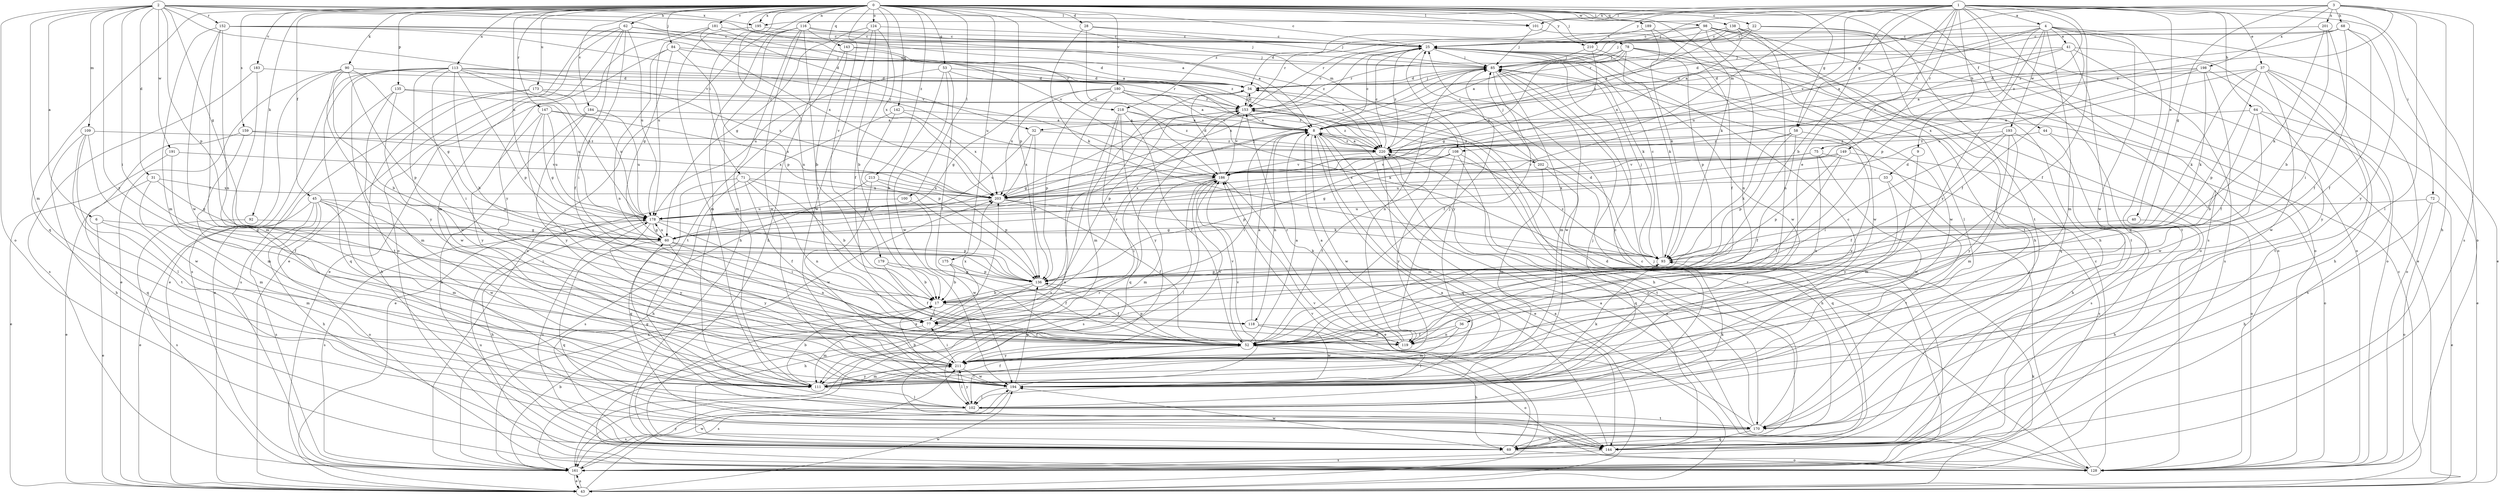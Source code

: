 strict digraph  {
0;
1;
2;
3;
4;
6;
8;
9;
17;
22;
25;
28;
31;
32;
33;
34;
36;
37;
40;
41;
43;
44;
45;
52;
53;
58;
60;
62;
64;
68;
69;
71;
72;
75;
77;
78;
84;
85;
90;
92;
93;
98;
100;
101;
102;
108;
109;
111;
113;
116;
118;
119;
124;
128;
135;
136;
138;
142;
143;
144;
147;
149;
152;
153;
159;
161;
170;
173;
175;
178;
179;
180;
181;
183;
184;
186;
189;
191;
193;
194;
195;
198;
201;
202;
203;
210;
211;
213;
218;
220;
0 -> 22  [label=c];
0 -> 25  [label=c];
0 -> 28  [label=d];
0 -> 44  [label=f];
0 -> 45  [label=f];
0 -> 52  [label=f];
0 -> 53  [label=g];
0 -> 58  [label=g];
0 -> 62  [label=h];
0 -> 71  [label=i];
0 -> 78  [label=j];
0 -> 84  [label=j];
0 -> 90  [label=k];
0 -> 92  [label=k];
0 -> 93  [label=k];
0 -> 98  [label=l];
0 -> 100  [label=l];
0 -> 101  [label=l];
0 -> 108  [label=m];
0 -> 113  [label=n];
0 -> 116  [label=n];
0 -> 118  [label=n];
0 -> 124  [label=o];
0 -> 135  [label=p];
0 -> 136  [label=p];
0 -> 138  [label=q];
0 -> 142  [label=q];
0 -> 143  [label=q];
0 -> 144  [label=q];
0 -> 147  [label=r];
0 -> 159  [label=s];
0 -> 170  [label=t];
0 -> 173  [label=u];
0 -> 175  [label=u];
0 -> 178  [label=u];
0 -> 179  [label=v];
0 -> 180  [label=v];
0 -> 181  [label=v];
0 -> 183  [label=v];
0 -> 184  [label=v];
0 -> 189  [label=w];
0 -> 195  [label=x];
0 -> 210  [label=y];
0 -> 213  [label=z];
0 -> 218  [label=z];
1 -> 4  [label=a];
1 -> 9  [label=b];
1 -> 17  [label=b];
1 -> 36  [label=e];
1 -> 37  [label=e];
1 -> 40  [label=e];
1 -> 52  [label=f];
1 -> 58  [label=g];
1 -> 64  [label=h];
1 -> 72  [label=i];
1 -> 75  [label=i];
1 -> 85  [label=j];
1 -> 101  [label=l];
1 -> 108  [label=m];
1 -> 128  [label=o];
1 -> 144  [label=q];
1 -> 149  [label=r];
1 -> 161  [label=s];
1 -> 186  [label=v];
1 -> 210  [label=y];
1 -> 218  [label=z];
1 -> 220  [label=z];
2 -> 6  [label=a];
2 -> 8  [label=a];
2 -> 31  [label=d];
2 -> 32  [label=d];
2 -> 60  [label=g];
2 -> 77  [label=i];
2 -> 101  [label=l];
2 -> 109  [label=m];
2 -> 111  [label=m];
2 -> 128  [label=o];
2 -> 136  [label=p];
2 -> 152  [label=r];
2 -> 186  [label=v];
2 -> 191  [label=w];
2 -> 195  [label=x];
2 -> 211  [label=y];
3 -> 32  [label=d];
3 -> 60  [label=g];
3 -> 68  [label=h];
3 -> 69  [label=h];
3 -> 102  [label=l];
3 -> 161  [label=s];
3 -> 195  [label=x];
3 -> 198  [label=x];
3 -> 201  [label=x];
3 -> 220  [label=z];
4 -> 8  [label=a];
4 -> 41  [label=e];
4 -> 43  [label=e];
4 -> 52  [label=f];
4 -> 111  [label=m];
4 -> 136  [label=p];
4 -> 153  [label=r];
4 -> 170  [label=t];
4 -> 178  [label=u];
4 -> 193  [label=w];
4 -> 194  [label=w];
4 -> 211  [label=y];
6 -> 43  [label=e];
6 -> 60  [label=g];
6 -> 111  [label=m];
8 -> 25  [label=c];
8 -> 43  [label=e];
8 -> 60  [label=g];
8 -> 77  [label=i];
8 -> 118  [label=n];
8 -> 144  [label=q];
8 -> 194  [label=w];
8 -> 202  [label=x];
8 -> 220  [label=z];
9 -> 33  [label=d];
9 -> 111  [label=m];
17 -> 77  [label=i];
17 -> 118  [label=n];
17 -> 153  [label=r];
22 -> 25  [label=c];
22 -> 69  [label=h];
22 -> 85  [label=j];
22 -> 128  [label=o];
22 -> 153  [label=r];
25 -> 85  [label=j];
25 -> 93  [label=k];
25 -> 194  [label=w];
25 -> 211  [label=y];
25 -> 220  [label=z];
28 -> 25  [label=c];
28 -> 85  [label=j];
28 -> 93  [label=k];
28 -> 186  [label=v];
31 -> 43  [label=e];
31 -> 60  [label=g];
31 -> 111  [label=m];
31 -> 203  [label=x];
32 -> 136  [label=p];
32 -> 178  [label=u];
32 -> 203  [label=x];
32 -> 220  [label=z];
33 -> 170  [label=t];
33 -> 203  [label=x];
33 -> 211  [label=y];
34 -> 85  [label=j];
34 -> 111  [label=m];
34 -> 153  [label=r];
36 -> 52  [label=f];
36 -> 111  [label=m];
36 -> 119  [label=n];
37 -> 34  [label=d];
37 -> 69  [label=h];
37 -> 93  [label=k];
37 -> 128  [label=o];
37 -> 136  [label=p];
37 -> 170  [label=t];
37 -> 178  [label=u];
37 -> 194  [label=w];
40 -> 60  [label=g];
40 -> 69  [label=h];
41 -> 8  [label=a];
41 -> 85  [label=j];
41 -> 128  [label=o];
41 -> 161  [label=s];
41 -> 170  [label=t];
41 -> 186  [label=v];
43 -> 8  [label=a];
43 -> 25  [label=c];
43 -> 93  [label=k];
43 -> 161  [label=s];
43 -> 194  [label=w];
43 -> 211  [label=y];
44 -> 128  [label=o];
44 -> 161  [label=s];
44 -> 220  [label=z];
45 -> 43  [label=e];
45 -> 69  [label=h];
45 -> 77  [label=i];
45 -> 111  [label=m];
45 -> 128  [label=o];
45 -> 161  [label=s];
45 -> 178  [label=u];
45 -> 194  [label=w];
52 -> 8  [label=a];
52 -> 69  [label=h];
52 -> 102  [label=l];
52 -> 128  [label=o];
52 -> 136  [label=p];
52 -> 186  [label=v];
52 -> 211  [label=y];
53 -> 17  [label=b];
53 -> 34  [label=d];
53 -> 52  [label=f];
53 -> 178  [label=u];
53 -> 194  [label=w];
53 -> 220  [label=z];
58 -> 52  [label=f];
58 -> 93  [label=k];
58 -> 136  [label=p];
58 -> 211  [label=y];
58 -> 220  [label=z];
60 -> 93  [label=k];
60 -> 119  [label=n];
60 -> 144  [label=q];
60 -> 178  [label=u];
60 -> 211  [label=y];
62 -> 25  [label=c];
62 -> 43  [label=e];
62 -> 52  [label=f];
62 -> 77  [label=i];
62 -> 111  [label=m];
62 -> 128  [label=o];
62 -> 178  [label=u];
62 -> 220  [label=z];
64 -> 8  [label=a];
64 -> 17  [label=b];
64 -> 43  [label=e];
64 -> 161  [label=s];
64 -> 194  [label=w];
68 -> 8  [label=a];
68 -> 25  [label=c];
68 -> 52  [label=f];
68 -> 77  [label=i];
68 -> 211  [label=y];
68 -> 220  [label=z];
69 -> 128  [label=o];
69 -> 153  [label=r];
69 -> 178  [label=u];
69 -> 186  [label=v];
69 -> 194  [label=w];
69 -> 203  [label=x];
71 -> 17  [label=b];
71 -> 52  [label=f];
71 -> 69  [label=h];
71 -> 119  [label=n];
71 -> 144  [label=q];
71 -> 203  [label=x];
72 -> 43  [label=e];
72 -> 69  [label=h];
72 -> 128  [label=o];
72 -> 178  [label=u];
75 -> 60  [label=g];
75 -> 119  [label=n];
75 -> 161  [label=s];
75 -> 186  [label=v];
75 -> 194  [label=w];
75 -> 203  [label=x];
77 -> 52  [label=f];
77 -> 111  [label=m];
77 -> 153  [label=r];
77 -> 203  [label=x];
78 -> 8  [label=a];
78 -> 85  [label=j];
78 -> 93  [label=k];
78 -> 136  [label=p];
78 -> 144  [label=q];
78 -> 153  [label=r];
78 -> 194  [label=w];
78 -> 203  [label=x];
84 -> 43  [label=e];
84 -> 60  [label=g];
84 -> 85  [label=j];
84 -> 119  [label=n];
84 -> 136  [label=p];
84 -> 153  [label=r];
85 -> 34  [label=d];
85 -> 52  [label=f];
85 -> 111  [label=m];
85 -> 119  [label=n];
85 -> 194  [label=w];
85 -> 203  [label=x];
90 -> 17  [label=b];
90 -> 34  [label=d];
90 -> 43  [label=e];
90 -> 60  [label=g];
90 -> 136  [label=p];
90 -> 161  [label=s];
90 -> 211  [label=y];
92 -> 60  [label=g];
92 -> 161  [label=s];
93 -> 25  [label=c];
93 -> 34  [label=d];
93 -> 85  [label=j];
93 -> 136  [label=p];
93 -> 220  [label=z];
98 -> 25  [label=c];
98 -> 34  [label=d];
98 -> 43  [label=e];
98 -> 69  [label=h];
98 -> 102  [label=l];
98 -> 119  [label=n];
98 -> 128  [label=o];
98 -> 220  [label=z];
100 -> 178  [label=u];
100 -> 194  [label=w];
101 -> 85  [label=j];
101 -> 128  [label=o];
102 -> 25  [label=c];
102 -> 60  [label=g];
102 -> 85  [label=j];
102 -> 93  [label=k];
102 -> 161  [label=s];
102 -> 170  [label=t];
102 -> 211  [label=y];
108 -> 52  [label=f];
108 -> 128  [label=o];
108 -> 136  [label=p];
108 -> 144  [label=q];
108 -> 186  [label=v];
108 -> 211  [label=y];
109 -> 69  [label=h];
109 -> 102  [label=l];
109 -> 170  [label=t];
109 -> 194  [label=w];
109 -> 220  [label=z];
111 -> 17  [label=b];
111 -> 52  [label=f];
111 -> 102  [label=l];
111 -> 211  [label=y];
113 -> 17  [label=b];
113 -> 34  [label=d];
113 -> 43  [label=e];
113 -> 77  [label=i];
113 -> 136  [label=p];
113 -> 144  [label=q];
113 -> 153  [label=r];
113 -> 170  [label=t];
113 -> 178  [label=u];
113 -> 194  [label=w];
113 -> 203  [label=x];
116 -> 8  [label=a];
116 -> 17  [label=b];
116 -> 25  [label=c];
116 -> 69  [label=h];
116 -> 85  [label=j];
116 -> 102  [label=l];
116 -> 111  [label=m];
116 -> 161  [label=s];
116 -> 194  [label=w];
118 -> 8  [label=a];
118 -> 102  [label=l];
118 -> 119  [label=n];
118 -> 194  [label=w];
119 -> 8  [label=a];
119 -> 85  [label=j];
119 -> 153  [label=r];
124 -> 17  [label=b];
124 -> 25  [label=c];
124 -> 60  [label=g];
124 -> 69  [label=h];
124 -> 194  [label=w];
124 -> 203  [label=x];
128 -> 8  [label=a];
128 -> 25  [label=c];
128 -> 85  [label=j];
128 -> 178  [label=u];
128 -> 220  [label=z];
135 -> 111  [label=m];
135 -> 153  [label=r];
135 -> 161  [label=s];
135 -> 178  [label=u];
135 -> 194  [label=w];
136 -> 17  [label=b];
136 -> 52  [label=f];
136 -> 69  [label=h];
138 -> 8  [label=a];
138 -> 25  [label=c];
138 -> 119  [label=n];
138 -> 128  [label=o];
138 -> 153  [label=r];
138 -> 170  [label=t];
138 -> 203  [label=x];
142 -> 8  [label=a];
142 -> 43  [label=e];
142 -> 136  [label=p];
142 -> 203  [label=x];
143 -> 34  [label=d];
143 -> 77  [label=i];
143 -> 85  [label=j];
143 -> 170  [label=t];
144 -> 8  [label=a];
144 -> 85  [label=j];
144 -> 161  [label=s];
147 -> 8  [label=a];
147 -> 60  [label=g];
147 -> 119  [label=n];
147 -> 178  [label=u];
147 -> 203  [label=x];
147 -> 211  [label=y];
149 -> 52  [label=f];
149 -> 128  [label=o];
149 -> 136  [label=p];
149 -> 178  [label=u];
149 -> 186  [label=v];
152 -> 8  [label=a];
152 -> 25  [label=c];
152 -> 52  [label=f];
152 -> 111  [label=m];
152 -> 119  [label=n];
152 -> 186  [label=v];
152 -> 194  [label=w];
152 -> 220  [label=z];
153 -> 8  [label=a];
153 -> 25  [label=c];
153 -> 34  [label=d];
153 -> 69  [label=h];
153 -> 136  [label=p];
153 -> 186  [label=v];
153 -> 220  [label=z];
159 -> 111  [label=m];
159 -> 144  [label=q];
159 -> 203  [label=x];
159 -> 220  [label=z];
161 -> 17  [label=b];
161 -> 25  [label=c];
161 -> 43  [label=e];
161 -> 153  [label=r];
161 -> 194  [label=w];
161 -> 203  [label=x];
170 -> 34  [label=d];
170 -> 69  [label=h];
170 -> 144  [label=q];
170 -> 186  [label=v];
170 -> 220  [label=z];
173 -> 43  [label=e];
173 -> 69  [label=h];
173 -> 153  [label=r];
173 -> 178  [label=u];
175 -> 17  [label=b];
175 -> 52  [label=f];
175 -> 136  [label=p];
178 -> 60  [label=g];
178 -> 69  [label=h];
178 -> 77  [label=i];
178 -> 85  [label=j];
178 -> 136  [label=p];
178 -> 161  [label=s];
178 -> 211  [label=y];
179 -> 17  [label=b];
179 -> 52  [label=f];
179 -> 136  [label=p];
180 -> 8  [label=a];
180 -> 60  [label=g];
180 -> 93  [label=k];
180 -> 128  [label=o];
180 -> 136  [label=p];
180 -> 153  [label=r];
180 -> 203  [label=x];
180 -> 220  [label=z];
181 -> 25  [label=c];
181 -> 178  [label=u];
181 -> 186  [label=v];
181 -> 203  [label=x];
181 -> 211  [label=y];
183 -> 34  [label=d];
183 -> 111  [label=m];
183 -> 161  [label=s];
184 -> 8  [label=a];
184 -> 69  [label=h];
184 -> 178  [label=u];
184 -> 211  [label=y];
186 -> 34  [label=d];
186 -> 43  [label=e];
186 -> 77  [label=i];
186 -> 102  [label=l];
186 -> 111  [label=m];
186 -> 161  [label=s];
186 -> 203  [label=x];
189 -> 25  [label=c];
189 -> 52  [label=f];
189 -> 93  [label=k];
191 -> 43  [label=e];
191 -> 52  [label=f];
191 -> 186  [label=v];
193 -> 52  [label=f];
193 -> 69  [label=h];
193 -> 77  [label=i];
193 -> 111  [label=m];
193 -> 211  [label=y];
193 -> 220  [label=z];
194 -> 17  [label=b];
194 -> 25  [label=c];
194 -> 93  [label=k];
194 -> 102  [label=l];
194 -> 136  [label=p];
194 -> 161  [label=s];
194 -> 186  [label=v];
195 -> 25  [label=c];
195 -> 111  [label=m];
198 -> 8  [label=a];
198 -> 34  [label=d];
198 -> 52  [label=f];
198 -> 93  [label=k];
198 -> 203  [label=x];
198 -> 211  [label=y];
201 -> 17  [label=b];
201 -> 25  [label=c];
201 -> 52  [label=f];
201 -> 93  [label=k];
202 -> 25  [label=c];
202 -> 69  [label=h];
202 -> 85  [label=j];
202 -> 111  [label=m];
202 -> 144  [label=q];
203 -> 25  [label=c];
203 -> 52  [label=f];
203 -> 93  [label=k];
203 -> 178  [label=u];
210 -> 60  [label=g];
210 -> 85  [label=j];
210 -> 194  [label=w];
211 -> 77  [label=i];
211 -> 102  [label=l];
211 -> 111  [label=m];
211 -> 186  [label=v];
211 -> 194  [label=w];
213 -> 136  [label=p];
213 -> 161  [label=s];
213 -> 194  [label=w];
213 -> 203  [label=x];
218 -> 8  [label=a];
218 -> 52  [label=f];
218 -> 144  [label=q];
218 -> 161  [label=s];
218 -> 211  [label=y];
218 -> 220  [label=z];
220 -> 8  [label=a];
220 -> 25  [label=c];
220 -> 111  [label=m];
220 -> 170  [label=t];
220 -> 186  [label=v];
}
